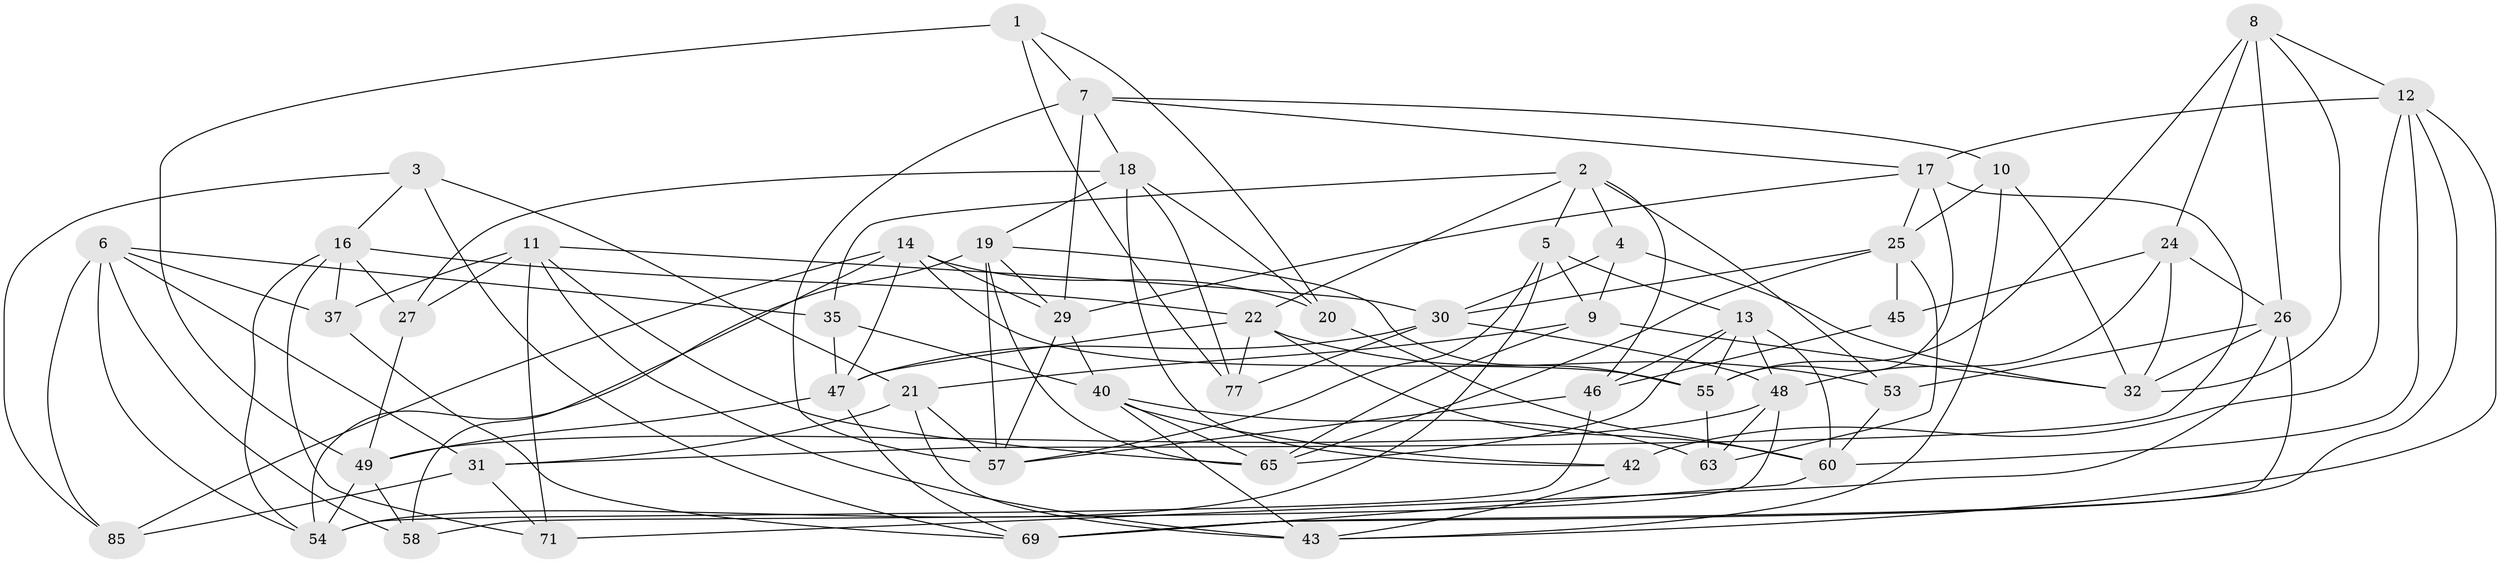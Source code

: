 // Generated by graph-tools (version 1.1) at 2025/24/03/03/25 07:24:22]
// undirected, 51 vertices, 133 edges
graph export_dot {
graph [start="1"]
  node [color=gray90,style=filled];
  1;
  2 [super="+64"];
  3;
  4;
  5 [super="+86"];
  6 [super="+15"];
  7 [super="+51"];
  8 [super="+78"];
  9 [super="+61"];
  10;
  11 [super="+23"];
  12 [super="+76"];
  13 [super="+33"];
  14 [super="+28"];
  16 [super="+82"];
  17 [super="+38"];
  18 [super="+66"];
  19 [super="+34"];
  20;
  21 [super="+41"];
  22 [super="+81"];
  24 [super="+73"];
  25 [super="+44"];
  26 [super="+62"];
  27;
  29 [super="+39"];
  30 [super="+67"];
  31 [super="+36"];
  32 [super="+52"];
  35;
  37;
  40 [super="+56"];
  42;
  43 [super="+70"];
  45;
  46 [super="+50"];
  47 [super="+59"];
  48 [super="+75"];
  49 [super="+83"];
  53;
  54 [super="+79"];
  55 [super="+72"];
  57 [super="+68"];
  58;
  60 [super="+80"];
  63;
  65 [super="+74"];
  69 [super="+84"];
  71;
  77;
  85;
  1 -- 77;
  1 -- 7;
  1 -- 20;
  1 -- 49;
  2 -- 4;
  2 -- 35;
  2 -- 53;
  2 -- 5;
  2 -- 22;
  2 -- 46;
  3 -- 21;
  3 -- 69;
  3 -- 85;
  3 -- 16;
  4 -- 32;
  4 -- 30;
  4 -- 9;
  5 -- 9 [weight=2];
  5 -- 13;
  5 -- 54;
  5 -- 57;
  6 -- 35;
  6 -- 37;
  6 -- 58;
  6 -- 54;
  6 -- 85;
  6 -- 31;
  7 -- 18;
  7 -- 29;
  7 -- 17;
  7 -- 10;
  7 -- 57;
  8 -- 55;
  8 -- 26;
  8 -- 24 [weight=2];
  8 -- 32;
  8 -- 12;
  9 -- 32;
  9 -- 65;
  9 -- 21;
  10 -- 32;
  10 -- 43;
  10 -- 25;
  11 -- 71;
  11 -- 43;
  11 -- 27;
  11 -- 37;
  11 -- 30;
  11 -- 65;
  12 -- 42;
  12 -- 60;
  12 -- 69;
  12 -- 17;
  12 -- 43;
  13 -- 60;
  13 -- 65;
  13 -- 46;
  13 -- 55;
  13 -- 48;
  14 -- 58;
  14 -- 29;
  14 -- 85;
  14 -- 20;
  14 -- 47;
  14 -- 55;
  16 -- 27;
  16 -- 37;
  16 -- 71;
  16 -- 22;
  16 -- 54;
  17 -- 25;
  17 -- 29;
  17 -- 55;
  17 -- 31;
  18 -- 27;
  18 -- 42;
  18 -- 19;
  18 -- 20;
  18 -- 77;
  19 -- 55;
  19 -- 29;
  19 -- 65;
  19 -- 54;
  19 -- 57;
  20 -- 60;
  21 -- 57;
  21 -- 43;
  21 -- 31 [weight=2];
  22 -- 47;
  22 -- 77;
  22 -- 53;
  22 -- 60;
  24 -- 32;
  24 -- 26;
  24 -- 48;
  24 -- 45;
  25 -- 30;
  25 -- 65;
  25 -- 45;
  25 -- 63;
  26 -- 71;
  26 -- 32;
  26 -- 69;
  26 -- 53;
  27 -- 49;
  29 -- 40;
  29 -- 57;
  30 -- 47;
  30 -- 77;
  30 -- 48;
  31 -- 85;
  31 -- 71;
  35 -- 40;
  35 -- 47;
  37 -- 69;
  40 -- 43;
  40 -- 65;
  40 -- 42;
  40 -- 63;
  42 -- 43;
  45 -- 46 [weight=2];
  46 -- 57;
  46 -- 54;
  47 -- 49;
  47 -- 69;
  48 -- 58;
  48 -- 49;
  48 -- 63;
  49 -- 58;
  49 -- 54;
  53 -- 60;
  55 -- 63;
  60 -- 69;
}
